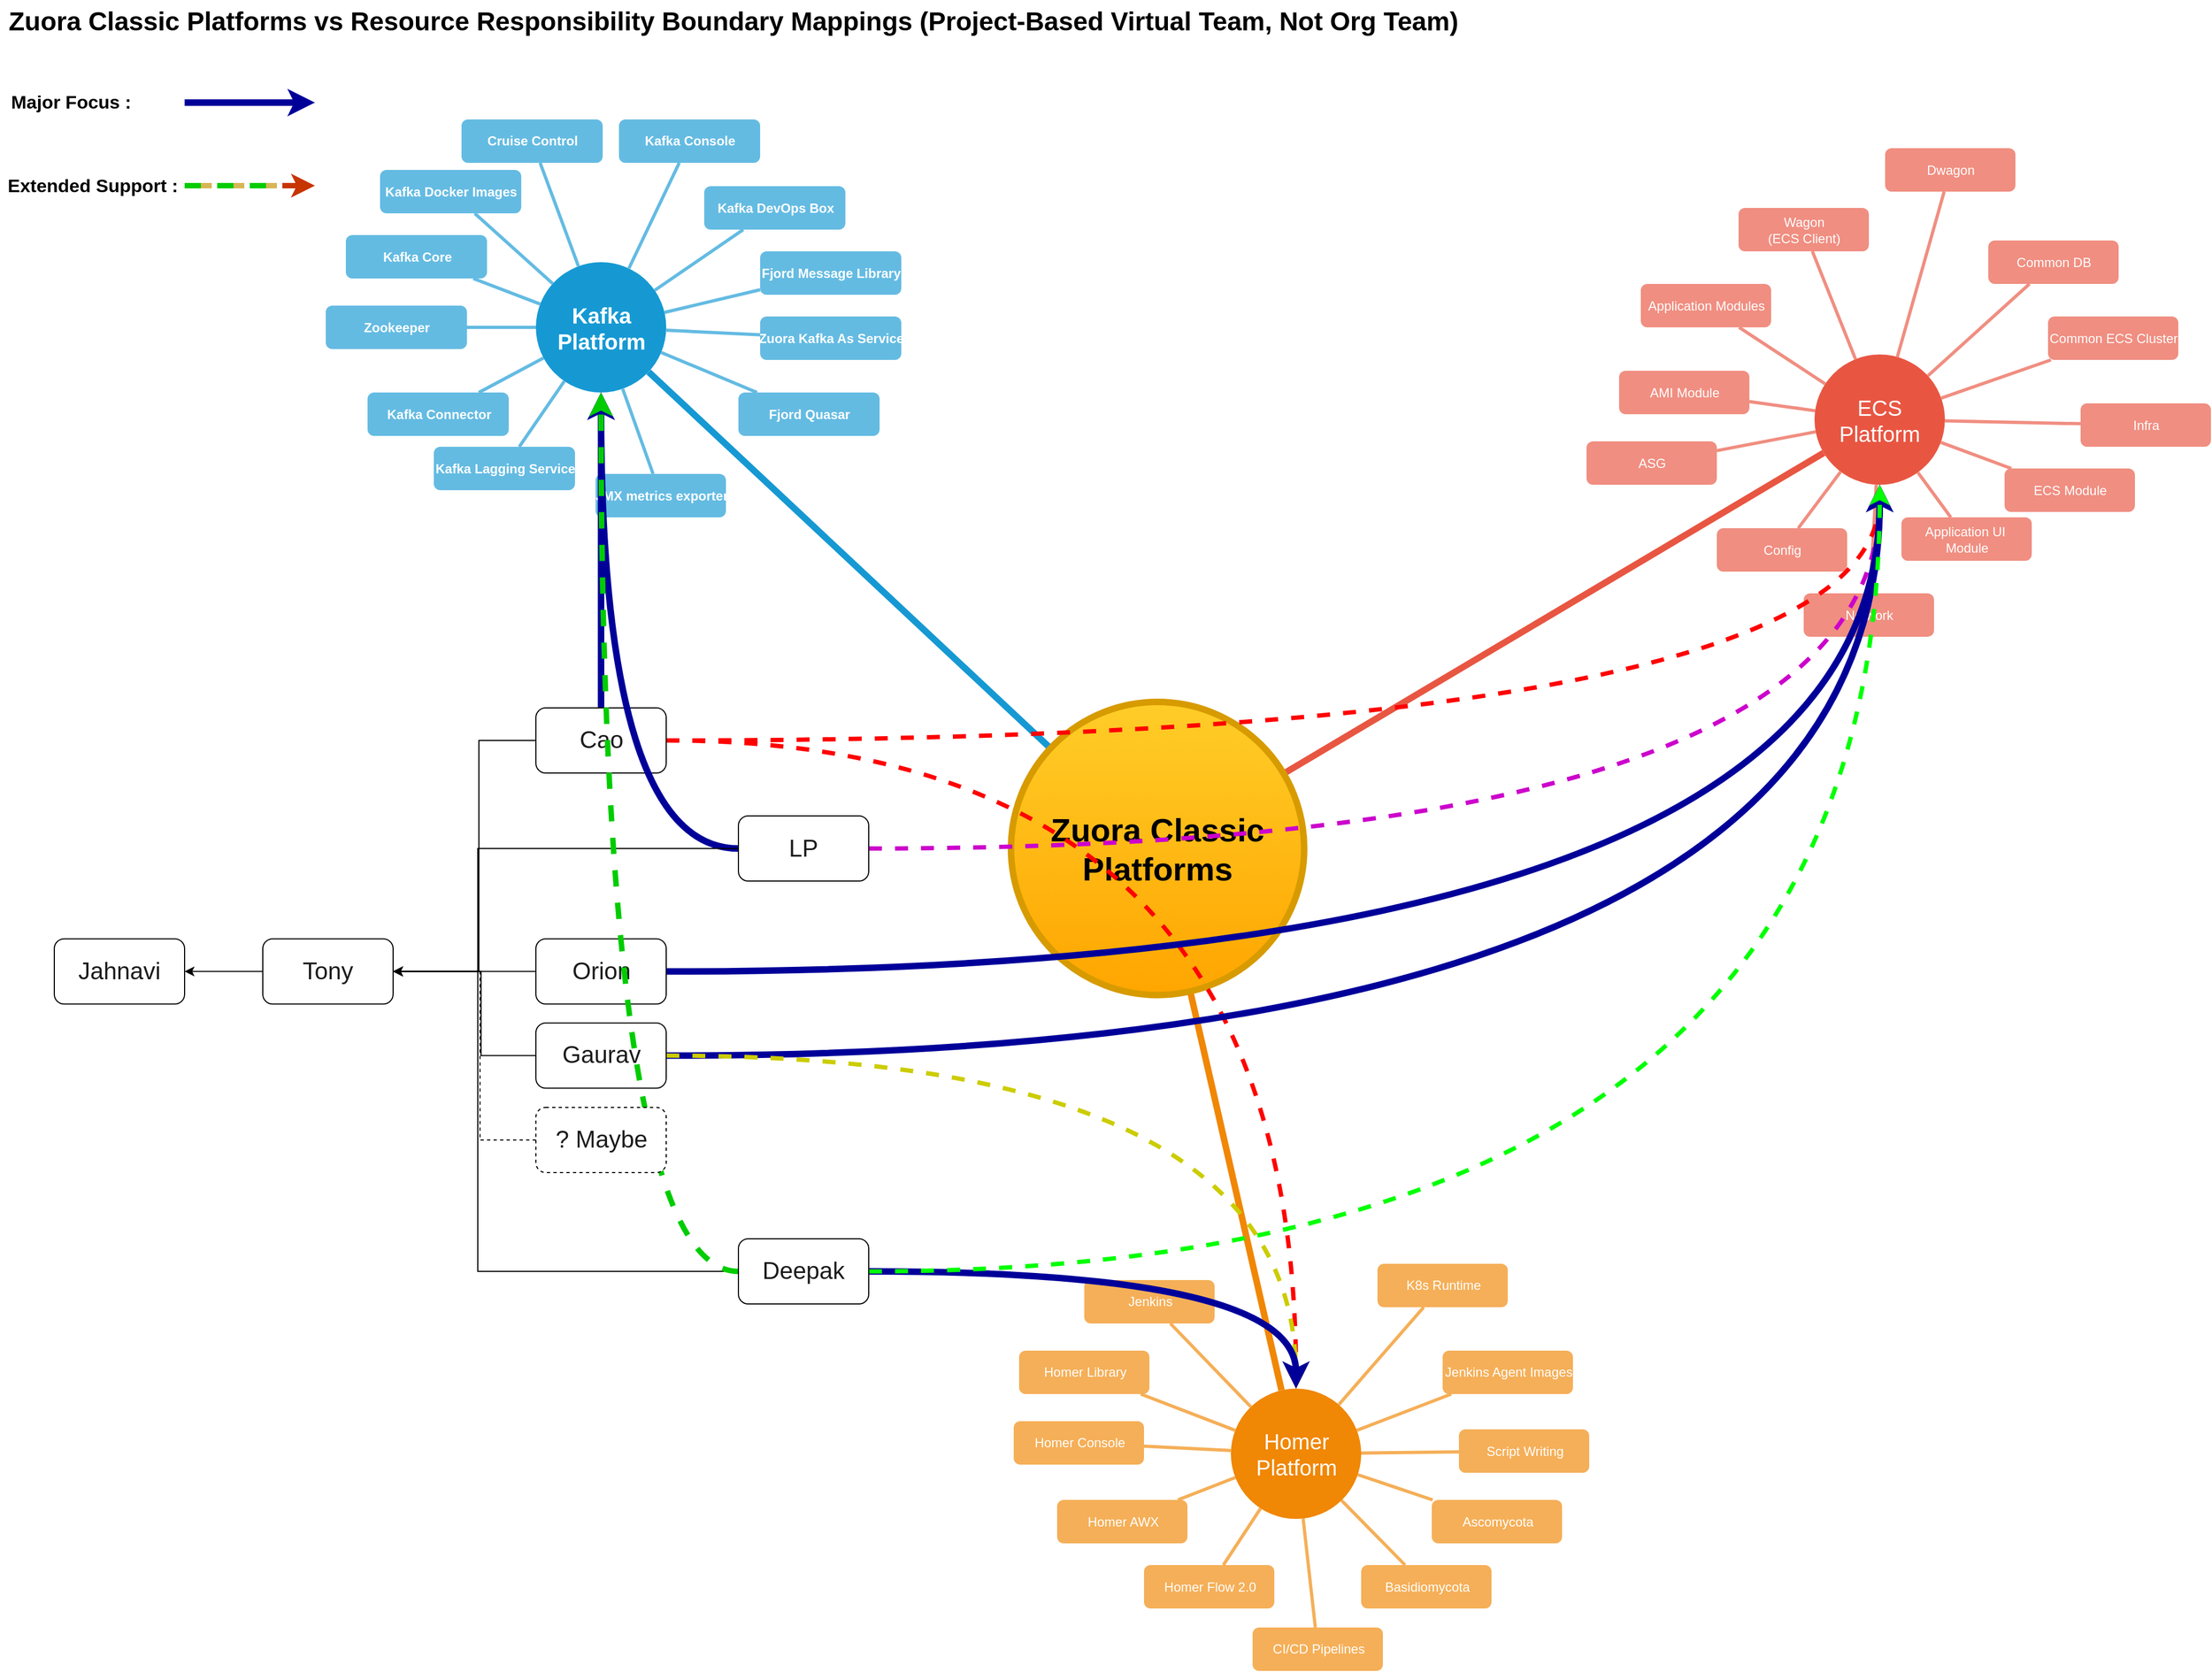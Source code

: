 <mxfile version="24.2.8" type="github">
  <diagram id="6a731a19-8d31-9384-78a2-239565b7b9f0" name="Page-1">
    <mxGraphModel dx="3223" dy="1552" grid="0" gridSize="10" guides="1" tooltips="1" connect="1" arrows="1" fold="1" page="1" pageScale="1" pageWidth="1169" pageHeight="827" background="none" math="0" shadow="0">
      <root>
        <mxCell id="0" />
        <mxCell id="1" parent="0" />
        <mxCell id="S8UhUFy1_JVliyq-m8At-1562" value="" style="endArrow=none;html=1;rounded=0;strokeWidth=5;dashed=1;fillColor=#fff2cc;gradientColor=#ffd966;strokeColor=#d6b656;" edge="1" parent="1">
          <mxGeometry width="50" height="50" relative="1" as="geometry">
            <mxPoint x="210" y="201" as="sourcePoint" />
            <mxPoint x="310" y="201" as="targetPoint" />
          </mxGeometry>
        </mxCell>
        <mxCell id="1350" value="Kafka Platform" style="ellipse;whiteSpace=wrap;html=1;shadow=0;fontFamily=Helvetica;fontSize=20;fontColor=#FFFFFF;align=center;strokeWidth=3;fillColor=#1699D3;strokeColor=none;fontStyle=1" parent="1" vertex="1">
          <mxGeometry x="523.5" y="271.5" width="120" height="120" as="geometry" />
        </mxCell>
        <mxCell id="1352" value="ECS&lt;br&gt;Platform" style="ellipse;whiteSpace=wrap;html=1;shadow=0;fontFamily=Helvetica;fontSize=20;fontColor=#FFFFFF;align=center;strokeWidth=3;fillColor=#E85642;strokeColor=none;" parent="1" vertex="1">
          <mxGeometry x="1701" y="356.5" width="120" height="120" as="geometry" />
        </mxCell>
        <mxCell id="1355" value="Homer Platform" style="ellipse;whiteSpace=wrap;html=1;shadow=0;fontFamily=Helvetica;fontSize=20;fontColor=#FFFFFF;align=center;strokeWidth=3;fillColor=#F08705;strokeColor=none;" parent="1" vertex="1">
          <mxGeometry x="1163.5" y="1309" width="120" height="120" as="geometry" />
        </mxCell>
        <mxCell id="1358" value="Kafka Lagging Service" style="rounded=1;fillColor=#64BBE2;strokeColor=none;strokeWidth=3;shadow=0;html=1;fontColor=#FFFFFF;fontStyle=1" parent="1" vertex="1">
          <mxGeometry x="429.5" y="441.5" width="130" height="40" as="geometry" />
        </mxCell>
        <mxCell id="1359" style="endArrow=none;strokeWidth=6;strokeColor=#1699D3;html=1;" parent="1" source="1515" target="1350" edge="1">
          <mxGeometry relative="1" as="geometry" />
        </mxCell>
        <mxCell id="1361" style="endArrow=none;strokeWidth=6;strokeColor=#E85642;html=1;" parent="1" source="1515" target="1352" edge="1">
          <mxGeometry relative="1" as="geometry" />
        </mxCell>
        <mxCell id="1365" value="" style="edgeStyle=none;endArrow=none;strokeWidth=6;strokeColor=#F08705;html=1;" parent="1" source="1515" target="1355" edge="1">
          <mxGeometry x="181" y="226.5" width="100" height="100" as="geometry">
            <mxPoint x="181" y="326.5" as="sourcePoint" />
            <mxPoint x="281" y="226.5" as="targetPoint" />
          </mxGeometry>
        </mxCell>
        <mxCell id="1367" value="Zuora Kafka As Service" style="rounded=1;fillColor=#64BBE2;strokeColor=none;strokeWidth=3;shadow=0;html=1;fontColor=#FFFFFF;fontStyle=1" parent="1" vertex="1">
          <mxGeometry x="730" y="321.5" width="130" height="40" as="geometry" />
        </mxCell>
        <mxCell id="1368" value="Kafka Connector" style="rounded=1;fillColor=#64BBE2;strokeColor=none;strokeWidth=3;shadow=0;html=1;fontColor=#FFFFFF;fontStyle=1" parent="1" vertex="1">
          <mxGeometry x="368.5" y="391.5" width="130" height="40" as="geometry" />
        </mxCell>
        <mxCell id="1369" value="Zookeeper" style="rounded=1;fillColor=#64BBE2;strokeColor=none;strokeWidth=3;shadow=0;html=1;fontColor=#FFFFFF;fontStyle=1" parent="1" vertex="1">
          <mxGeometry x="330" y="311.5" width="130" height="40" as="geometry" />
        </mxCell>
        <mxCell id="1370" value="Kafka Core" style="rounded=1;fillColor=#64BBE2;strokeColor=none;strokeWidth=3;shadow=0;html=1;fontColor=#FFFFFF;fontStyle=1" parent="1" vertex="1">
          <mxGeometry x="348.5" y="246.5" width="130" height="40" as="geometry" />
        </mxCell>
        <mxCell id="1371" value="Kafka Docker Images" style="rounded=1;fillColor=#64BBE2;strokeColor=none;strokeWidth=3;shadow=0;html=1;fontColor=#FFFFFF;fontStyle=1" parent="1" vertex="1">
          <mxGeometry x="380" y="186.5" width="130" height="40" as="geometry" />
        </mxCell>
        <mxCell id="1372" value="Cruise Control" style="rounded=1;fillColor=#64BBE2;strokeColor=none;strokeWidth=3;shadow=0;html=1;fontColor=#FFFFFF;fontStyle=1" parent="1" vertex="1">
          <mxGeometry x="455" y="140" width="130" height="40" as="geometry" />
        </mxCell>
        <mxCell id="1373" value="Kafka Console" style="rounded=1;fillColor=#64BBE2;strokeColor=none;strokeWidth=3;shadow=0;html=1;fontColor=#FFFFFF;fontStyle=1" parent="1" vertex="1">
          <mxGeometry x="600" y="140" width="130" height="40" as="geometry" />
        </mxCell>
        <mxCell id="1374" value="Kafka DevOps Box" style="rounded=1;fillColor=#64BBE2;strokeColor=none;strokeWidth=3;shadow=0;html=1;fontColor=#FFFFFF;fontStyle=1" parent="1" vertex="1">
          <mxGeometry x="678.5" y="201.5" width="130" height="40" as="geometry" />
        </mxCell>
        <mxCell id="1375" value="Fjord Message Library" style="rounded=1;fillColor=#64BBE2;strokeColor=none;strokeWidth=3;shadow=0;html=1;fontColor=#FFFFFF;fontStyle=1" parent="1" vertex="1">
          <mxGeometry x="730" y="261.5" width="130" height="40" as="geometry" />
        </mxCell>
        <mxCell id="1376" value="Fjord Quasar" style="rounded=1;fillColor=#64BBE2;strokeColor=none;strokeWidth=3;shadow=0;html=1;fontColor=#FFFFFF;fontStyle=1" parent="1" vertex="1">
          <mxGeometry x="710" y="391.5" width="130" height="40" as="geometry" />
        </mxCell>
        <mxCell id="1377" value="" style="edgeStyle=none;endArrow=none;strokeWidth=3;strokeColor=#64BBE2;html=1;fontStyle=1" parent="1" source="1350" target="1376" edge="1">
          <mxGeometry x="-221.5" y="56.5" width="100" height="100" as="geometry">
            <mxPoint x="-221.5" y="156.5" as="sourcePoint" />
            <mxPoint x="-121.5" y="56.5" as="targetPoint" />
          </mxGeometry>
        </mxCell>
        <mxCell id="1378" value="" style="edgeStyle=none;endArrow=none;strokeWidth=3;strokeColor=#64BBE2;html=1;fontStyle=1" parent="1" source="1350" target="1367" edge="1">
          <mxGeometry x="-221.5" y="56.5" width="100" height="100" as="geometry">
            <mxPoint x="-221.5" y="156.5" as="sourcePoint" />
            <mxPoint x="-121.5" y="56.5" as="targetPoint" />
          </mxGeometry>
        </mxCell>
        <mxCell id="1379" value="" style="edgeStyle=none;endArrow=none;strokeWidth=3;strokeColor=#64BBE2;html=1;fontStyle=1" parent="1" source="1350" target="1358" edge="1">
          <mxGeometry x="-221.5" y="56.5" width="100" height="100" as="geometry">
            <mxPoint x="-221.5" y="156.5" as="sourcePoint" />
            <mxPoint x="-121.5" y="56.5" as="targetPoint" />
          </mxGeometry>
        </mxCell>
        <mxCell id="1380" value="" style="edgeStyle=none;endArrow=none;strokeWidth=3;strokeColor=#64BBE2;html=1;fontStyle=1" parent="1" source="1350" target="1368" edge="1">
          <mxGeometry x="-221.5" y="56.5" width="100" height="100" as="geometry">
            <mxPoint x="-221.5" y="156.5" as="sourcePoint" />
            <mxPoint x="-121.5" y="56.5" as="targetPoint" />
          </mxGeometry>
        </mxCell>
        <mxCell id="1381" value="" style="edgeStyle=none;endArrow=none;strokeWidth=3;strokeColor=#64BBE2;html=1;fontStyle=1" parent="1" source="1350" target="1369" edge="1">
          <mxGeometry x="-221.5" y="56.5" width="100" height="100" as="geometry">
            <mxPoint x="-221.5" y="156.5" as="sourcePoint" />
            <mxPoint x="-121.5" y="56.5" as="targetPoint" />
          </mxGeometry>
        </mxCell>
        <mxCell id="1382" value="" style="edgeStyle=none;endArrow=none;strokeWidth=3;strokeColor=#64BBE2;html=1;fontStyle=1" parent="1" source="1350" target="1370" edge="1">
          <mxGeometry x="-221.5" y="56.5" width="100" height="100" as="geometry">
            <mxPoint x="-221.5" y="156.5" as="sourcePoint" />
            <mxPoint x="-121.5" y="56.5" as="targetPoint" />
          </mxGeometry>
        </mxCell>
        <mxCell id="1383" value="" style="edgeStyle=none;endArrow=none;strokeWidth=3;strokeColor=#64BBE2;html=1;fontStyle=1" parent="1" source="1350" target="1371" edge="1">
          <mxGeometry x="-221.5" y="56.5" width="100" height="100" as="geometry">
            <mxPoint x="-221.5" y="156.5" as="sourcePoint" />
            <mxPoint x="-121.5" y="56.5" as="targetPoint" />
          </mxGeometry>
        </mxCell>
        <mxCell id="1384" value="" style="edgeStyle=none;endArrow=none;strokeWidth=3;strokeColor=#64BBE2;html=1;fontStyle=1" parent="1" source="1350" target="1372" edge="1">
          <mxGeometry x="-221.5" y="56.5" width="100" height="100" as="geometry">
            <mxPoint x="-221.5" y="156.5" as="sourcePoint" />
            <mxPoint x="-121.5" y="56.5" as="targetPoint" />
          </mxGeometry>
        </mxCell>
        <mxCell id="1385" value="" style="edgeStyle=none;endArrow=none;strokeWidth=3;strokeColor=#64BBE2;html=1;fontStyle=1" parent="1" source="1350" target="1373" edge="1">
          <mxGeometry x="-221.5" y="56.5" width="100" height="100" as="geometry">
            <mxPoint x="-221.5" y="156.5" as="sourcePoint" />
            <mxPoint x="-121.5" y="56.5" as="targetPoint" />
          </mxGeometry>
        </mxCell>
        <mxCell id="1386" value="" style="edgeStyle=none;endArrow=none;strokeWidth=3;strokeColor=#64BBE2;html=1;fontStyle=1" parent="1" source="1350" target="1374" edge="1">
          <mxGeometry x="-221.5" y="56.5" width="100" height="100" as="geometry">
            <mxPoint x="-221.5" y="156.5" as="sourcePoint" />
            <mxPoint x="-121.5" y="56.5" as="targetPoint" />
          </mxGeometry>
        </mxCell>
        <mxCell id="1387" value="" style="edgeStyle=none;endArrow=none;strokeWidth=3;strokeColor=#64BBE2;html=1;fontStyle=1" parent="1" source="1350" target="1375" edge="1">
          <mxGeometry x="-221.5" y="56.5" width="100" height="100" as="geometry">
            <mxPoint x="-221.5" y="156.5" as="sourcePoint" />
            <mxPoint x="-121.5" y="56.5" as="targetPoint" />
          </mxGeometry>
        </mxCell>
        <mxCell id="1411" value="Config" style="rounded=1;fillColor=#f08e81;strokeColor=none;strokeWidth=3;shadow=0;html=1;fontColor=#FFFFFF;" parent="1" vertex="1">
          <mxGeometry x="1611" y="516.5" width="120" height="40" as="geometry" />
        </mxCell>
        <mxCell id="1412" value="Infra" style="rounded=1;fillColor=#f08e81;strokeColor=none;strokeWidth=3;shadow=0;html=1;fontColor=#FFFFFF;" parent="1" vertex="1">
          <mxGeometry x="1946" y="401.5" width="120" height="40" as="geometry" />
        </mxCell>
        <mxCell id="1413" value="ASG" style="rounded=1;fillColor=#f08e81;strokeColor=none;strokeWidth=3;shadow=0;html=1;fontColor=#FFFFFF;" parent="1" vertex="1">
          <mxGeometry x="1491" y="436.5" width="120" height="40" as="geometry" />
        </mxCell>
        <mxCell id="1414" value="AMI Module" style="rounded=1;fillColor=#f08e81;strokeColor=none;strokeWidth=3;shadow=0;html=1;fontColor=#FFFFFF;" parent="1" vertex="1">
          <mxGeometry x="1521" y="371.5" width="120" height="40" as="geometry" />
        </mxCell>
        <mxCell id="1415" value="Application Modules" style="rounded=1;fillColor=#f08e81;strokeColor=none;strokeWidth=3;shadow=0;html=1;fontColor=#FFFFFF;" parent="1" vertex="1">
          <mxGeometry x="1541" y="291.5" width="120" height="40" as="geometry" />
        </mxCell>
        <mxCell id="1416" value="Wagon&lt;br&gt;(ECS Client)" style="rounded=1;fillColor=#f08e81;strokeColor=none;strokeWidth=3;shadow=0;html=1;fontColor=#FFFFFF;" parent="1" vertex="1">
          <mxGeometry x="1631" y="221.5" width="120" height="40" as="geometry" />
        </mxCell>
        <mxCell id="1417" value="Dwagon" style="rounded=1;fillColor=#f08e81;strokeColor=none;strokeWidth=3;shadow=0;html=1;fontColor=#FFFFFF;" parent="1" vertex="1">
          <mxGeometry x="1766" y="166.5" width="120" height="40" as="geometry" />
        </mxCell>
        <mxCell id="1418" value="Common DB" style="rounded=1;fillColor=#f08e81;strokeColor=none;strokeWidth=3;shadow=0;html=1;fontColor=#FFFFFF;" parent="1" vertex="1">
          <mxGeometry x="1861" y="251.5" width="120" height="40" as="geometry" />
        </mxCell>
        <mxCell id="1419" value="Common ECS Cluster" style="rounded=1;fillColor=#f08e81;strokeColor=none;strokeWidth=3;shadow=0;html=1;fontColor=#FFFFFF;" parent="1" vertex="1">
          <mxGeometry x="1916" y="321.5" width="120" height="40" as="geometry" />
        </mxCell>
        <mxCell id="1420" value="Network" style="rounded=1;fillColor=#f08e81;strokeColor=none;strokeWidth=3;shadow=0;html=1;fontColor=#FFFFFF;" parent="1" vertex="1">
          <mxGeometry x="1691" y="576.5" width="120" height="40" as="geometry" />
        </mxCell>
        <mxCell id="1421" value="Application UI&amp;nbsp;&lt;div&gt;Module&lt;/div&gt;" style="rounded=1;fillColor=#f08e81;strokeColor=none;strokeWidth=3;shadow=0;html=1;fontColor=#FFFFFF;" parent="1" vertex="1">
          <mxGeometry x="1781" y="506.5" width="120" height="40" as="geometry" />
        </mxCell>
        <mxCell id="1422" value="ECS Module" style="rounded=1;fillColor=#f08e81;strokeColor=none;strokeWidth=3;shadow=0;html=1;fontColor=#FFFFFF;" parent="1" vertex="1">
          <mxGeometry x="1876" y="461.5" width="120" height="40" as="geometry" />
        </mxCell>
        <mxCell id="1423" value="" style="edgeStyle=none;endArrow=none;strokeWidth=3;strokeColor=#F08E81;html=1;" parent="1" source="1352" target="1411" edge="1">
          <mxGeometry x="31" y="106.5" width="100" height="100" as="geometry">
            <mxPoint x="31" y="206.5" as="sourcePoint" />
            <mxPoint x="131" y="106.5" as="targetPoint" />
          </mxGeometry>
        </mxCell>
        <mxCell id="1424" value="" style="edgeStyle=none;endArrow=none;strokeWidth=3;strokeColor=#F08E81;html=1;" parent="1" source="1352" target="1413" edge="1">
          <mxGeometry x="31" y="106.5" width="100" height="100" as="geometry">
            <mxPoint x="31" y="206.5" as="sourcePoint" />
            <mxPoint x="131" y="106.5" as="targetPoint" />
          </mxGeometry>
        </mxCell>
        <mxCell id="1425" value="" style="edgeStyle=none;endArrow=none;strokeWidth=3;strokeColor=#F08E81;html=1;" parent="1" source="1352" target="1414" edge="1">
          <mxGeometry x="31" y="106.5" width="100" height="100" as="geometry">
            <mxPoint x="31" y="206.5" as="sourcePoint" />
            <mxPoint x="131" y="106.5" as="targetPoint" />
          </mxGeometry>
        </mxCell>
        <mxCell id="1426" value="" style="edgeStyle=none;endArrow=none;strokeWidth=3;strokeColor=#F08E81;html=1;" parent="1" source="1352" target="1415" edge="1">
          <mxGeometry x="31" y="106.5" width="100" height="100" as="geometry">
            <mxPoint x="31" y="206.5" as="sourcePoint" />
            <mxPoint x="131" y="106.5" as="targetPoint" />
          </mxGeometry>
        </mxCell>
        <mxCell id="1427" value="" style="edgeStyle=none;endArrow=none;strokeWidth=3;strokeColor=#F08E81;html=1;" parent="1" source="1352" target="1416" edge="1">
          <mxGeometry x="31" y="106.5" width="100" height="100" as="geometry">
            <mxPoint x="31" y="206.5" as="sourcePoint" />
            <mxPoint x="131" y="106.5" as="targetPoint" />
          </mxGeometry>
        </mxCell>
        <mxCell id="1428" value="" style="edgeStyle=none;endArrow=none;strokeWidth=3;strokeColor=#F08E81;html=1;" parent="1" source="1352" target="1417" edge="1">
          <mxGeometry x="31" y="106.5" width="100" height="100" as="geometry">
            <mxPoint x="31" y="206.5" as="sourcePoint" />
            <mxPoint x="131" y="106.5" as="targetPoint" />
          </mxGeometry>
        </mxCell>
        <mxCell id="1429" value="" style="edgeStyle=none;endArrow=none;strokeWidth=3;strokeColor=#F08E81;html=1;" parent="1" source="1352" target="1418" edge="1">
          <mxGeometry x="31" y="106.5" width="100" height="100" as="geometry">
            <mxPoint x="31" y="206.5" as="sourcePoint" />
            <mxPoint x="131" y="106.5" as="targetPoint" />
          </mxGeometry>
        </mxCell>
        <mxCell id="1430" value="" style="edgeStyle=none;endArrow=none;strokeWidth=3;strokeColor=#F08E81;html=1;" parent="1" source="1352" target="1419" edge="1">
          <mxGeometry x="31" y="106.5" width="100" height="100" as="geometry">
            <mxPoint x="31" y="206.5" as="sourcePoint" />
            <mxPoint x="131" y="106.5" as="targetPoint" />
          </mxGeometry>
        </mxCell>
        <mxCell id="1431" value="" style="edgeStyle=none;endArrow=none;strokeWidth=3;strokeColor=#F08E81;html=1;" parent="1" source="1352" target="1412" edge="1">
          <mxGeometry x="31" y="106.5" width="100" height="100" as="geometry">
            <mxPoint x="31" y="206.5" as="sourcePoint" />
            <mxPoint x="131" y="106.5" as="targetPoint" />
          </mxGeometry>
        </mxCell>
        <mxCell id="1432" value="" style="edgeStyle=none;endArrow=none;strokeWidth=3;strokeColor=#F08E81;html=1;" parent="1" source="1352" target="1422" edge="1">
          <mxGeometry x="31" y="106.5" width="100" height="100" as="geometry">
            <mxPoint x="31" y="206.5" as="sourcePoint" />
            <mxPoint x="131" y="106.5" as="targetPoint" />
          </mxGeometry>
        </mxCell>
        <mxCell id="1433" value="" style="edgeStyle=none;endArrow=none;strokeWidth=3;strokeColor=#F08E81;html=1;" parent="1" source="1352" target="1421" edge="1">
          <mxGeometry x="31" y="106.5" width="100" height="100" as="geometry">
            <mxPoint x="31" y="206.5" as="sourcePoint" />
            <mxPoint x="131" y="106.5" as="targetPoint" />
          </mxGeometry>
        </mxCell>
        <mxCell id="1434" value="" style="edgeStyle=none;endArrow=none;strokeWidth=3;strokeColor=#F08E81;html=1;" parent="1" source="1352" target="1420" edge="1">
          <mxGeometry x="31" y="106.5" width="100" height="100" as="geometry">
            <mxPoint x="31" y="206.5" as="sourcePoint" />
            <mxPoint x="131" y="106.5" as="targetPoint" />
          </mxGeometry>
        </mxCell>
        <mxCell id="1439" value="JMX metrics exporter" style="rounded=1;fillColor=#64BBE2;strokeColor=none;strokeWidth=3;shadow=0;html=1;fontColor=#FFFFFF;fontStyle=1" parent="1" vertex="1">
          <mxGeometry x="578.5" y="466.5" width="120" height="40" as="geometry" />
        </mxCell>
        <mxCell id="1468" value="Jenkins Agent Images" style="rounded=1;fillColor=#f5af58;strokeColor=none;strokeWidth=3;shadow=0;html=1;fontColor=#FFFFFF;" parent="1" vertex="1">
          <mxGeometry x="1358.5" y="1274" width="120" height="40" as="geometry" />
        </mxCell>
        <mxCell id="1469" value="Script Writing" style="rounded=1;fillColor=#f5af58;strokeColor=none;strokeWidth=3;shadow=0;html=1;fontColor=#FFFFFF;" parent="1" vertex="1">
          <mxGeometry x="1373.5" y="1346.5" width="120" height="40" as="geometry" />
        </mxCell>
        <mxCell id="1470" value="Ascomycota" style="rounded=1;fillColor=#f5af58;strokeColor=none;strokeWidth=3;shadow=0;html=1;fontColor=#FFFFFF;" parent="1" vertex="1">
          <mxGeometry x="1348.5" y="1411.5" width="120" height="40" as="geometry" />
        </mxCell>
        <mxCell id="1471" value="Basidiomycota" style="rounded=1;fillColor=#f5af58;strokeColor=none;strokeWidth=3;shadow=0;html=1;fontColor=#FFFFFF;" parent="1" vertex="1">
          <mxGeometry x="1283.5" y="1471.5" width="120" height="40" as="geometry" />
        </mxCell>
        <mxCell id="1472" value="CI/CD Pipelines" style="rounded=1;fillColor=#f5af58;strokeColor=none;strokeWidth=3;shadow=0;html=1;fontColor=#FFFFFF;" parent="1" vertex="1">
          <mxGeometry x="1183.5" y="1529" width="120" height="40" as="geometry" />
        </mxCell>
        <mxCell id="1473" value="Homer Flow 2.0" style="rounded=1;fillColor=#f5af58;strokeColor=none;strokeWidth=3;shadow=0;html=1;fontColor=#FFFFFF;" parent="1" vertex="1">
          <mxGeometry x="1083.5" y="1471.5" width="120" height="40" as="geometry" />
        </mxCell>
        <mxCell id="1474" value="Homer AWX" style="rounded=1;fillColor=#f5af58;strokeColor=none;strokeWidth=3;shadow=0;html=1;fontColor=#FFFFFF;" parent="1" vertex="1">
          <mxGeometry x="1003.5" y="1411.5" width="120" height="40" as="geometry" />
        </mxCell>
        <mxCell id="1475" value="Homer Console" style="rounded=1;fillColor=#f5af58;strokeColor=none;strokeWidth=3;shadow=0;html=1;fontColor=#FFFFFF;" parent="1" vertex="1">
          <mxGeometry x="963.5" y="1339" width="120" height="40" as="geometry" />
        </mxCell>
        <mxCell id="1476" value="Homer Library" style="rounded=1;fillColor=#f5af58;strokeColor=none;strokeWidth=3;shadow=0;html=1;fontColor=#FFFFFF;" parent="1" vertex="1">
          <mxGeometry x="968.5" y="1274" width="120" height="40" as="geometry" />
        </mxCell>
        <mxCell id="1477" value="Jenkins" style="rounded=1;fillColor=#f5af58;strokeColor=none;strokeWidth=3;shadow=0;html=1;fontColor=#FFFFFF;" parent="1" vertex="1">
          <mxGeometry x="1028.5" y="1209" width="120" height="40" as="geometry" />
        </mxCell>
        <mxCell id="1478" value="K8s Runtime" style="rounded=1;fillColor=#f5af58;strokeColor=none;strokeWidth=3;shadow=0;html=1;fontColor=#FFFFFF;" parent="1" vertex="1">
          <mxGeometry x="1298.5" y="1194" width="120" height="40" as="geometry" />
        </mxCell>
        <mxCell id="1479" value="" style="edgeStyle=none;endArrow=none;strokeWidth=3;strokeColor=#F5AF58;html=1;" parent="1" source="1355" target="1478" edge="1">
          <mxGeometry x="243.5" y="39" width="100" height="100" as="geometry">
            <mxPoint x="243.5" y="139" as="sourcePoint" />
            <mxPoint x="343.5" y="39" as="targetPoint" />
          </mxGeometry>
        </mxCell>
        <mxCell id="1480" value="" style="edgeStyle=none;endArrow=none;strokeWidth=3;strokeColor=#F5AF58;html=1;" parent="1" source="1355" target="1468" edge="1">
          <mxGeometry x="243.5" y="39" width="100" height="100" as="geometry">
            <mxPoint x="243.5" y="139" as="sourcePoint" />
            <mxPoint x="343.5" y="39" as="targetPoint" />
          </mxGeometry>
        </mxCell>
        <mxCell id="1481" value="" style="edgeStyle=none;endArrow=none;strokeWidth=3;strokeColor=#F5AF58;html=1;" parent="1" source="1355" target="1469" edge="1">
          <mxGeometry x="243.5" y="39" width="100" height="100" as="geometry">
            <mxPoint x="243.5" y="139" as="sourcePoint" />
            <mxPoint x="343.5" y="39" as="targetPoint" />
          </mxGeometry>
        </mxCell>
        <mxCell id="1482" value="" style="edgeStyle=none;endArrow=none;strokeWidth=3;strokeColor=#F5AF58;html=1;" parent="1" source="1355" target="1470" edge="1">
          <mxGeometry x="243.5" y="39" width="100" height="100" as="geometry">
            <mxPoint x="243.5" y="139" as="sourcePoint" />
            <mxPoint x="343.5" y="39" as="targetPoint" />
          </mxGeometry>
        </mxCell>
        <mxCell id="1483" value="" style="edgeStyle=none;endArrow=none;strokeWidth=3;strokeColor=#F5AF58;html=1;" parent="1" source="1355" target="1471" edge="1">
          <mxGeometry x="243.5" y="39" width="100" height="100" as="geometry">
            <mxPoint x="243.5" y="139" as="sourcePoint" />
            <mxPoint x="343.5" y="39" as="targetPoint" />
          </mxGeometry>
        </mxCell>
        <mxCell id="1484" value="" style="edgeStyle=none;endArrow=none;strokeWidth=3;strokeColor=#F5AF58;html=1;" parent="1" source="1355" target="1472" edge="1">
          <mxGeometry x="243.5" y="39" width="100" height="100" as="geometry">
            <mxPoint x="243.5" y="139" as="sourcePoint" />
            <mxPoint x="343.5" y="39" as="targetPoint" />
          </mxGeometry>
        </mxCell>
        <mxCell id="1485" value="" style="edgeStyle=none;endArrow=none;strokeWidth=3;strokeColor=#F5AF58;html=1;" parent="1" source="1355" target="1473" edge="1">
          <mxGeometry x="243.5" y="39" width="100" height="100" as="geometry">
            <mxPoint x="243.5" y="139" as="sourcePoint" />
            <mxPoint x="343.5" y="39" as="targetPoint" />
          </mxGeometry>
        </mxCell>
        <mxCell id="1486" value="" style="edgeStyle=none;endArrow=none;strokeWidth=3;strokeColor=#F5AF58;html=1;" parent="1" source="1355" target="1474" edge="1">
          <mxGeometry x="243.5" y="39" width="100" height="100" as="geometry">
            <mxPoint x="243.5" y="139" as="sourcePoint" />
            <mxPoint x="343.5" y="39" as="targetPoint" />
          </mxGeometry>
        </mxCell>
        <mxCell id="1487" value="" style="edgeStyle=none;endArrow=none;strokeWidth=3;strokeColor=#F5AF58;html=1;" parent="1" source="1355" target="1475" edge="1">
          <mxGeometry x="243.5" y="39" width="100" height="100" as="geometry">
            <mxPoint x="243.5" y="139" as="sourcePoint" />
            <mxPoint x="343.5" y="39" as="targetPoint" />
          </mxGeometry>
        </mxCell>
        <mxCell id="1488" value="" style="edgeStyle=none;endArrow=none;strokeWidth=3;strokeColor=#F5AF58;html=1;" parent="1" source="1355" target="1476" edge="1">
          <mxGeometry x="243.5" y="39" width="100" height="100" as="geometry">
            <mxPoint x="243.5" y="139" as="sourcePoint" />
            <mxPoint x="343.5" y="39" as="targetPoint" />
          </mxGeometry>
        </mxCell>
        <mxCell id="1489" value="" style="edgeStyle=none;endArrow=none;strokeWidth=3;strokeColor=#F5AF58;html=1;" parent="1" source="1355" target="1477" edge="1">
          <mxGeometry x="243.5" y="39" width="100" height="100" as="geometry">
            <mxPoint x="243.5" y="139" as="sourcePoint" />
            <mxPoint x="343.5" y="39" as="targetPoint" />
          </mxGeometry>
        </mxCell>
        <mxCell id="1514" style="edgeStyle=orthogonalEdgeStyle;rounded=0;html=1;exitX=0.75;exitY=0;entryX=0.75;entryY=0;startArrow=none;startFill=0;endArrow=block;endFill=1;jettySize=auto;orthogonalLoop=1;strokeColor=#12aab5;strokeWidth=6;fontSize=20;fontColor=#2F5B7C;" parent="1" source="1414" target="1414" edge="1">
          <mxGeometry relative="1" as="geometry" />
        </mxCell>
        <mxCell id="1515" value="Zuora Classic Platforms" style="ellipse;whiteSpace=wrap;html=1;shadow=0;fontFamily=Helvetica;fontSize=30;align=center;strokeColor=#d79b00;strokeWidth=6;fillColor=#ffcd28;fontStyle=1;gradientColor=#ffa500;" parent="1" vertex="1">
          <mxGeometry x="961" y="676.5" width="270" height="270" as="geometry" />
        </mxCell>
        <mxCell id="104TM-tIM6dC0J846HSY-1542" value="" style="edgeStyle=none;endArrow=none;strokeWidth=3;strokeColor=#64BBE2;html=1;fontStyle=1" parent="1" source="1350" target="1439" edge="1">
          <mxGeometry x="-221.5" y="56.5" width="100" height="100" as="geometry">
            <mxPoint x="561" y="392" as="sourcePoint" />
            <mxPoint x="506" y="477" as="targetPoint" />
          </mxGeometry>
        </mxCell>
        <mxCell id="S8UhUFy1_JVliyq-m8At-1531" style="edgeStyle=orthogonalEdgeStyle;rounded=0;orthogonalLoop=1;jettySize=auto;html=1;entryX=1;entryY=0.5;entryDx=0;entryDy=0;" edge="1" parent="1" source="S8UhUFy1_JVliyq-m8At-1521" target="S8UhUFy1_JVliyq-m8At-1526">
          <mxGeometry relative="1" as="geometry">
            <Array as="points">
              <mxPoint x="471" y="712" />
              <mxPoint x="471" y="925" />
            </Array>
          </mxGeometry>
        </mxCell>
        <mxCell id="S8UhUFy1_JVliyq-m8At-1537" style="edgeStyle=orthogonalEdgeStyle;rounded=0;orthogonalLoop=1;jettySize=auto;html=1;strokeWidth=6;curved=1;strokeColor=#000099;" edge="1" parent="1" source="S8UhUFy1_JVliyq-m8At-1521" target="1350">
          <mxGeometry relative="1" as="geometry" />
        </mxCell>
        <mxCell id="S8UhUFy1_JVliyq-m8At-1542" style="edgeStyle=orthogonalEdgeStyle;rounded=0;orthogonalLoop=1;jettySize=auto;html=1;curved=1;strokeColor=#FF0000;strokeWidth=4;dashed=1;" edge="1" parent="1" source="S8UhUFy1_JVliyq-m8At-1521" target="1352">
          <mxGeometry relative="1" as="geometry" />
        </mxCell>
        <mxCell id="S8UhUFy1_JVliyq-m8At-1552" style="edgeStyle=orthogonalEdgeStyle;rounded=0;orthogonalLoop=1;jettySize=auto;html=1;entryX=0.5;entryY=0;entryDx=0;entryDy=0;curved=1;strokeWidth=4;strokeColor=#FF0000;dashed=1;" edge="1" parent="1" source="S8UhUFy1_JVliyq-m8At-1521" target="1355">
          <mxGeometry relative="1" as="geometry" />
        </mxCell>
        <mxCell id="S8UhUFy1_JVliyq-m8At-1521" value="&lt;span style=&quot;color: rgb(29, 28, 29); font-family: Slack-Lato, Slack-Fractions, appleLogo, sans-serif; font-size: 22px; font-variant-ligatures: common-ligatures; text-align: start; background-color: rgb(255, 255, 255);&quot;&gt;Cao&lt;/span&gt;" style="rounded=1;whiteSpace=wrap;html=1;" vertex="1" parent="1">
          <mxGeometry x="523.5" y="682" width="120" height="60" as="geometry" />
        </mxCell>
        <mxCell id="S8UhUFy1_JVliyq-m8At-1538" style="edgeStyle=orthogonalEdgeStyle;rounded=0;orthogonalLoop=1;jettySize=auto;html=1;strokeWidth=6;curved=1;strokeColor=#000099;" edge="1" parent="1" source="S8UhUFy1_JVliyq-m8At-1522" target="1350">
          <mxGeometry relative="1" as="geometry" />
        </mxCell>
        <mxCell id="S8UhUFy1_JVliyq-m8At-1543" style="edgeStyle=orthogonalEdgeStyle;rounded=0;orthogonalLoop=1;jettySize=auto;html=1;entryX=0.5;entryY=1;entryDx=0;entryDy=0;curved=1;strokeColor=#CC00CC;strokeWidth=4;dashed=1;" edge="1" parent="1" source="S8UhUFy1_JVliyq-m8At-1522" target="1352">
          <mxGeometry relative="1" as="geometry" />
        </mxCell>
        <mxCell id="S8UhUFy1_JVliyq-m8At-1550" style="edgeStyle=orthogonalEdgeStyle;rounded=0;orthogonalLoop=1;jettySize=auto;html=1;entryX=1;entryY=0.5;entryDx=0;entryDy=0;" edge="1" parent="1" source="S8UhUFy1_JVliyq-m8At-1522" target="S8UhUFy1_JVliyq-m8At-1526">
          <mxGeometry relative="1" as="geometry">
            <Array as="points">
              <mxPoint x="470" y="812" />
              <mxPoint x="470" y="925" />
            </Array>
          </mxGeometry>
        </mxCell>
        <mxCell id="S8UhUFy1_JVliyq-m8At-1522" value="&lt;span style=&quot;color: rgb(29, 28, 29); font-family: Slack-Lato, Slack-Fractions, appleLogo, sans-serif; font-size: 22px; font-variant-ligatures: common-ligatures; text-align: start; background-color: rgb(255, 255, 255);&quot;&gt;LP&lt;/span&gt;" style="rounded=1;whiteSpace=wrap;html=1;" vertex="1" parent="1">
          <mxGeometry x="710" y="781.5" width="120" height="60" as="geometry" />
        </mxCell>
        <mxCell id="S8UhUFy1_JVliyq-m8At-1533" style="edgeStyle=orthogonalEdgeStyle;rounded=0;orthogonalLoop=1;jettySize=auto;html=1;entryX=1;entryY=0.5;entryDx=0;entryDy=0;" edge="1" parent="1" source="S8UhUFy1_JVliyq-m8At-1523" target="S8UhUFy1_JVliyq-m8At-1526">
          <mxGeometry relative="1" as="geometry" />
        </mxCell>
        <mxCell id="S8UhUFy1_JVliyq-m8At-1539" style="edgeStyle=orthogonalEdgeStyle;rounded=0;orthogonalLoop=1;jettySize=auto;html=1;strokeWidth=6;curved=1;strokeColor=#000099;" edge="1" parent="1" source="S8UhUFy1_JVliyq-m8At-1523" target="1352">
          <mxGeometry relative="1" as="geometry" />
        </mxCell>
        <mxCell id="S8UhUFy1_JVliyq-m8At-1523" value="&lt;span style=&quot;color: rgb(29, 28, 29); font-family: Slack-Lato, Slack-Fractions, appleLogo, sans-serif; font-size: 22px; font-variant-ligatures: common-ligatures; text-align: start; background-color: rgb(255, 255, 255);&quot;&gt;Orion&lt;/span&gt;" style="rounded=1;whiteSpace=wrap;html=1;" vertex="1" parent="1">
          <mxGeometry x="523.5" y="894.75" width="120" height="60" as="geometry" />
        </mxCell>
        <mxCell id="S8UhUFy1_JVliyq-m8At-1534" style="edgeStyle=orthogonalEdgeStyle;rounded=0;orthogonalLoop=1;jettySize=auto;html=1;entryX=1;entryY=0.5;entryDx=0;entryDy=0;" edge="1" parent="1" source="S8UhUFy1_JVliyq-m8At-1524" target="S8UhUFy1_JVliyq-m8At-1526">
          <mxGeometry relative="1" as="geometry">
            <Array as="points">
              <mxPoint x="473" y="1002" />
              <mxPoint x="473" y="925" />
            </Array>
          </mxGeometry>
        </mxCell>
        <mxCell id="S8UhUFy1_JVliyq-m8At-1540" style="edgeStyle=orthogonalEdgeStyle;rounded=0;orthogonalLoop=1;jettySize=auto;html=1;strokeWidth=6;curved=1;strokeColor=#000099;" edge="1" parent="1" source="S8UhUFy1_JVliyq-m8At-1524" target="1352">
          <mxGeometry relative="1" as="geometry" />
        </mxCell>
        <mxCell id="S8UhUFy1_JVliyq-m8At-1545" style="edgeStyle=orthogonalEdgeStyle;rounded=0;orthogonalLoop=1;jettySize=auto;html=1;entryX=0.5;entryY=0;entryDx=0;entryDy=0;curved=1;strokeColor=#CCCC00;strokeWidth=4;dashed=1;" edge="1" parent="1" source="S8UhUFy1_JVliyq-m8At-1524" target="1355">
          <mxGeometry relative="1" as="geometry" />
        </mxCell>
        <mxCell id="S8UhUFy1_JVliyq-m8At-1524" value="&lt;span style=&quot;color: rgb(29, 28, 29); font-family: Slack-Lato, Slack-Fractions, appleLogo, sans-serif; font-size: 22px; font-variant-ligatures: common-ligatures; text-align: start; background-color: rgb(255, 255, 255);&quot;&gt;Gaurav&lt;/span&gt;" style="rounded=1;whiteSpace=wrap;html=1;" vertex="1" parent="1">
          <mxGeometry x="523.5" y="972.25" width="120" height="60" as="geometry" />
        </mxCell>
        <mxCell id="S8UhUFy1_JVliyq-m8At-1541" style="edgeStyle=orthogonalEdgeStyle;rounded=0;orthogonalLoop=1;jettySize=auto;html=1;strokeWidth=6;curved=1;strokeColor=#000099;" edge="1" parent="1" source="S8UhUFy1_JVliyq-m8At-1525" target="1355">
          <mxGeometry relative="1" as="geometry" />
        </mxCell>
        <mxCell id="S8UhUFy1_JVliyq-m8At-1546" style="edgeStyle=orthogonalEdgeStyle;rounded=0;orthogonalLoop=1;jettySize=auto;html=1;entryX=0.5;entryY=1;entryDx=0;entryDy=0;curved=1;strokeColor=#00FF00;strokeWidth=4;dashed=1;" edge="1" parent="1" source="S8UhUFy1_JVliyq-m8At-1525" target="1352">
          <mxGeometry relative="1" as="geometry" />
        </mxCell>
        <mxCell id="S8UhUFy1_JVliyq-m8At-1555" style="edgeStyle=orthogonalEdgeStyle;rounded=0;orthogonalLoop=1;jettySize=auto;html=1;entryX=1;entryY=0.5;entryDx=0;entryDy=0;" edge="1" parent="1" source="S8UhUFy1_JVliyq-m8At-1525" target="S8UhUFy1_JVliyq-m8At-1526">
          <mxGeometry relative="1" as="geometry">
            <Array as="points">
              <mxPoint x="470" y="1201" />
              <mxPoint x="470" y="925" />
            </Array>
          </mxGeometry>
        </mxCell>
        <mxCell id="S8UhUFy1_JVliyq-m8At-1556" style="edgeStyle=orthogonalEdgeStyle;rounded=0;orthogonalLoop=1;jettySize=auto;html=1;entryX=0.5;entryY=1;entryDx=0;entryDy=0;curved=1;strokeWidth=5;dashed=1;strokeColor=#00CC00;" edge="1" parent="1" source="S8UhUFy1_JVliyq-m8At-1525" target="1350">
          <mxGeometry relative="1" as="geometry" />
        </mxCell>
        <mxCell id="S8UhUFy1_JVliyq-m8At-1525" value="&lt;span style=&quot;color: rgb(29, 28, 29); font-family: Slack-Lato, Slack-Fractions, appleLogo, sans-serif; font-size: 22px; font-variant-ligatures: common-ligatures; text-align: start; background-color: rgb(255, 255, 255);&quot;&gt;Deepak&lt;/span&gt;" style="rounded=1;whiteSpace=wrap;html=1;" vertex="1" parent="1">
          <mxGeometry x="710" y="1171" width="120" height="60" as="geometry" />
        </mxCell>
        <mxCell id="S8UhUFy1_JVliyq-m8At-1530" style="edgeStyle=orthogonalEdgeStyle;rounded=0;orthogonalLoop=1;jettySize=auto;html=1;entryX=1;entryY=0.5;entryDx=0;entryDy=0;" edge="1" parent="1" source="S8UhUFy1_JVliyq-m8At-1526" target="S8UhUFy1_JVliyq-m8At-1527">
          <mxGeometry relative="1" as="geometry" />
        </mxCell>
        <mxCell id="S8UhUFy1_JVliyq-m8At-1526" value="&lt;span style=&quot;color: rgb(29, 28, 29); font-family: Slack-Lato, Slack-Fractions, appleLogo, sans-serif; font-size: 22px; font-variant-ligatures: common-ligatures; text-align: start; background-color: rgb(255, 255, 255);&quot;&gt;Tony&lt;/span&gt;" style="rounded=1;whiteSpace=wrap;html=1;" vertex="1" parent="1">
          <mxGeometry x="272" y="894.75" width="120" height="60" as="geometry" />
        </mxCell>
        <mxCell id="S8UhUFy1_JVliyq-m8At-1527" value="&lt;span style=&quot;color: rgb(29, 28, 29); font-family: Slack-Lato, Slack-Fractions, appleLogo, sans-serif; font-size: 22px; font-variant-ligatures: common-ligatures; text-align: start; background-color: rgb(255, 255, 255);&quot;&gt;Jahnavi&lt;/span&gt;" style="rounded=1;whiteSpace=wrap;html=1;" vertex="1" parent="1">
          <mxGeometry x="80" y="894.75" width="120" height="60" as="geometry" />
        </mxCell>
        <mxCell id="S8UhUFy1_JVliyq-m8At-1536" style="edgeStyle=orthogonalEdgeStyle;rounded=0;orthogonalLoop=1;jettySize=auto;html=1;entryX=1;entryY=0.5;entryDx=0;entryDy=0;dashed=1;" edge="1" parent="1" source="S8UhUFy1_JVliyq-m8At-1528" target="S8UhUFy1_JVliyq-m8At-1526">
          <mxGeometry relative="1" as="geometry">
            <Array as="points">
              <mxPoint x="472" y="1080" />
              <mxPoint x="472" y="925" />
            </Array>
          </mxGeometry>
        </mxCell>
        <mxCell id="S8UhUFy1_JVliyq-m8At-1551" value="&lt;font style=&quot;font-size: 24px;&quot;&gt;Zuora Classic Platforms vs Resource Responsibility Boundary Mappings (Project-Based Virtual Team, Not Org Team)&lt;/font&gt;" style="text;html=1;align=center;verticalAlign=middle;resizable=0;points=[];autosize=1;strokeColor=none;fillColor=none;fontStyle=1" vertex="1" parent="1">
          <mxGeometry x="70" y="30" width="1270" height="40" as="geometry" />
        </mxCell>
        <mxCell id="S8UhUFy1_JVliyq-m8At-1528" value="&lt;span style=&quot;color: rgb(29, 28, 29); font-family: Slack-Lato, Slack-Fractions, appleLogo, sans-serif; font-size: 22px; font-variant-ligatures: common-ligatures; text-align: start; background-color: rgb(255, 255, 255);&quot;&gt;? Maybe&lt;/span&gt;" style="rounded=1;whiteSpace=wrap;html=1;dashed=1;" vertex="1" parent="1">
          <mxGeometry x="523.5" y="1050" width="120" height="60" as="geometry" />
        </mxCell>
        <mxCell id="S8UhUFy1_JVliyq-m8At-1557" value="" style="endArrow=classic;html=1;rounded=0;strokeWidth=6;strokeColor=#000099;" edge="1" parent="1">
          <mxGeometry width="50" height="50" relative="1" as="geometry">
            <mxPoint x="200" y="124.5" as="sourcePoint" />
            <mxPoint x="320" y="124.5" as="targetPoint" />
          </mxGeometry>
        </mxCell>
        <mxCell id="S8UhUFy1_JVliyq-m8At-1558" value="" style="endArrow=classic;html=1;rounded=0;strokeWidth=5;strokeColor=#C73500;dashed=1;fillColor=#fa6800;" edge="1" parent="1">
          <mxGeometry width="50" height="50" relative="1" as="geometry">
            <mxPoint x="200" y="201" as="sourcePoint" />
            <mxPoint x="320" y="201" as="targetPoint" />
          </mxGeometry>
        </mxCell>
        <mxCell id="S8UhUFy1_JVliyq-m8At-1559" value="Major Focus :" style="text;html=1;align=center;verticalAlign=middle;resizable=0;points=[];autosize=1;strokeColor=none;fillColor=none;fontSize=17;fontStyle=1" vertex="1" parent="1">
          <mxGeometry x="30" y="110" width="130" height="30" as="geometry" />
        </mxCell>
        <mxCell id="S8UhUFy1_JVliyq-m8At-1560" value="Extended Support :" style="text;html=1;align=center;verticalAlign=middle;resizable=0;points=[];autosize=1;strokeColor=none;fillColor=none;fontSize=17;fontStyle=1" vertex="1" parent="1">
          <mxGeometry x="30" y="186.5" width="170" height="30" as="geometry" />
        </mxCell>
        <mxCell id="S8UhUFy1_JVliyq-m8At-1564" value="" style="endArrow=none;html=1;rounded=0;dashed=1;strokeWidth=5;strokeColor=#00CC00;" edge="1" parent="1">
          <mxGeometry width="50" height="50" relative="1" as="geometry">
            <mxPoint x="200" y="201" as="sourcePoint" />
            <mxPoint x="290" y="201" as="targetPoint" />
          </mxGeometry>
        </mxCell>
      </root>
    </mxGraphModel>
  </diagram>
</mxfile>
